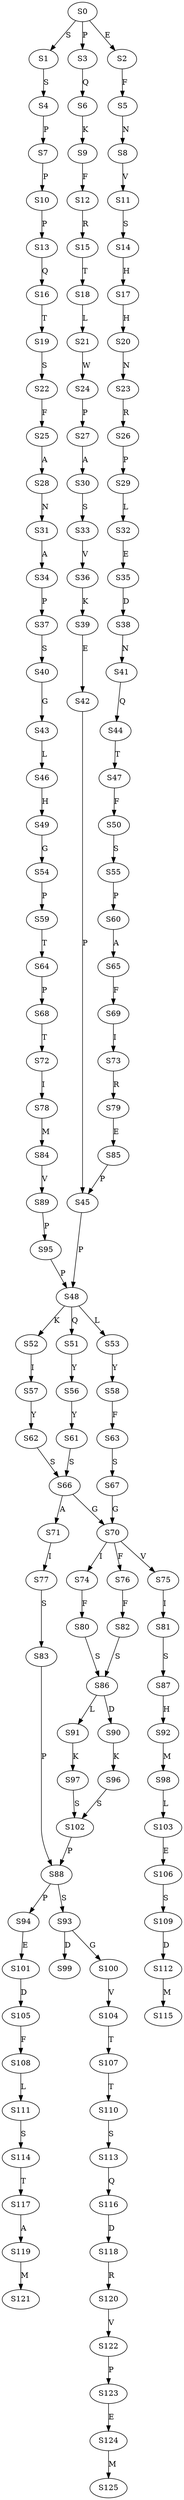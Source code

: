 strict digraph  {
	S0 -> S1 [ label = S ];
	S0 -> S2 [ label = E ];
	S0 -> S3 [ label = P ];
	S1 -> S4 [ label = S ];
	S2 -> S5 [ label = F ];
	S3 -> S6 [ label = Q ];
	S4 -> S7 [ label = P ];
	S5 -> S8 [ label = N ];
	S6 -> S9 [ label = K ];
	S7 -> S10 [ label = P ];
	S8 -> S11 [ label = V ];
	S9 -> S12 [ label = F ];
	S10 -> S13 [ label = P ];
	S11 -> S14 [ label = S ];
	S12 -> S15 [ label = R ];
	S13 -> S16 [ label = Q ];
	S14 -> S17 [ label = H ];
	S15 -> S18 [ label = T ];
	S16 -> S19 [ label = T ];
	S17 -> S20 [ label = H ];
	S18 -> S21 [ label = L ];
	S19 -> S22 [ label = S ];
	S20 -> S23 [ label = N ];
	S21 -> S24 [ label = W ];
	S22 -> S25 [ label = F ];
	S23 -> S26 [ label = R ];
	S24 -> S27 [ label = P ];
	S25 -> S28 [ label = A ];
	S26 -> S29 [ label = P ];
	S27 -> S30 [ label = A ];
	S28 -> S31 [ label = N ];
	S29 -> S32 [ label = L ];
	S30 -> S33 [ label = S ];
	S31 -> S34 [ label = A ];
	S32 -> S35 [ label = E ];
	S33 -> S36 [ label = V ];
	S34 -> S37 [ label = P ];
	S35 -> S38 [ label = D ];
	S36 -> S39 [ label = K ];
	S37 -> S40 [ label = S ];
	S38 -> S41 [ label = N ];
	S39 -> S42 [ label = E ];
	S40 -> S43 [ label = G ];
	S41 -> S44 [ label = Q ];
	S42 -> S45 [ label = P ];
	S43 -> S46 [ label = L ];
	S44 -> S47 [ label = T ];
	S45 -> S48 [ label = P ];
	S46 -> S49 [ label = H ];
	S47 -> S50 [ label = F ];
	S48 -> S51 [ label = Q ];
	S48 -> S52 [ label = K ];
	S48 -> S53 [ label = L ];
	S49 -> S54 [ label = G ];
	S50 -> S55 [ label = S ];
	S51 -> S56 [ label = Y ];
	S52 -> S57 [ label = I ];
	S53 -> S58 [ label = Y ];
	S54 -> S59 [ label = P ];
	S55 -> S60 [ label = P ];
	S56 -> S61 [ label = Y ];
	S57 -> S62 [ label = Y ];
	S58 -> S63 [ label = F ];
	S59 -> S64 [ label = T ];
	S60 -> S65 [ label = A ];
	S61 -> S66 [ label = S ];
	S62 -> S66 [ label = S ];
	S63 -> S67 [ label = S ];
	S64 -> S68 [ label = P ];
	S65 -> S69 [ label = F ];
	S66 -> S70 [ label = G ];
	S66 -> S71 [ label = A ];
	S67 -> S70 [ label = G ];
	S68 -> S72 [ label = T ];
	S69 -> S73 [ label = I ];
	S70 -> S74 [ label = I ];
	S70 -> S75 [ label = V ];
	S70 -> S76 [ label = F ];
	S71 -> S77 [ label = I ];
	S72 -> S78 [ label = I ];
	S73 -> S79 [ label = R ];
	S74 -> S80 [ label = F ];
	S75 -> S81 [ label = I ];
	S76 -> S82 [ label = F ];
	S77 -> S83 [ label = S ];
	S78 -> S84 [ label = M ];
	S79 -> S85 [ label = E ];
	S80 -> S86 [ label = S ];
	S81 -> S87 [ label = S ];
	S82 -> S86 [ label = S ];
	S83 -> S88 [ label = P ];
	S84 -> S89 [ label = V ];
	S85 -> S45 [ label = P ];
	S86 -> S90 [ label = D ];
	S86 -> S91 [ label = L ];
	S87 -> S92 [ label = H ];
	S88 -> S93 [ label = S ];
	S88 -> S94 [ label = P ];
	S89 -> S95 [ label = P ];
	S90 -> S96 [ label = K ];
	S91 -> S97 [ label = K ];
	S92 -> S98 [ label = M ];
	S93 -> S99 [ label = D ];
	S93 -> S100 [ label = G ];
	S94 -> S101 [ label = E ];
	S95 -> S48 [ label = P ];
	S96 -> S102 [ label = S ];
	S97 -> S102 [ label = S ];
	S98 -> S103 [ label = L ];
	S100 -> S104 [ label = V ];
	S101 -> S105 [ label = D ];
	S102 -> S88 [ label = P ];
	S103 -> S106 [ label = E ];
	S104 -> S107 [ label = T ];
	S105 -> S108 [ label = F ];
	S106 -> S109 [ label = S ];
	S107 -> S110 [ label = T ];
	S108 -> S111 [ label = L ];
	S109 -> S112 [ label = D ];
	S110 -> S113 [ label = S ];
	S111 -> S114 [ label = S ];
	S112 -> S115 [ label = M ];
	S113 -> S116 [ label = Q ];
	S114 -> S117 [ label = T ];
	S116 -> S118 [ label = D ];
	S117 -> S119 [ label = A ];
	S118 -> S120 [ label = R ];
	S119 -> S121 [ label = M ];
	S120 -> S122 [ label = V ];
	S122 -> S123 [ label = P ];
	S123 -> S124 [ label = E ];
	S124 -> S125 [ label = M ];
}
